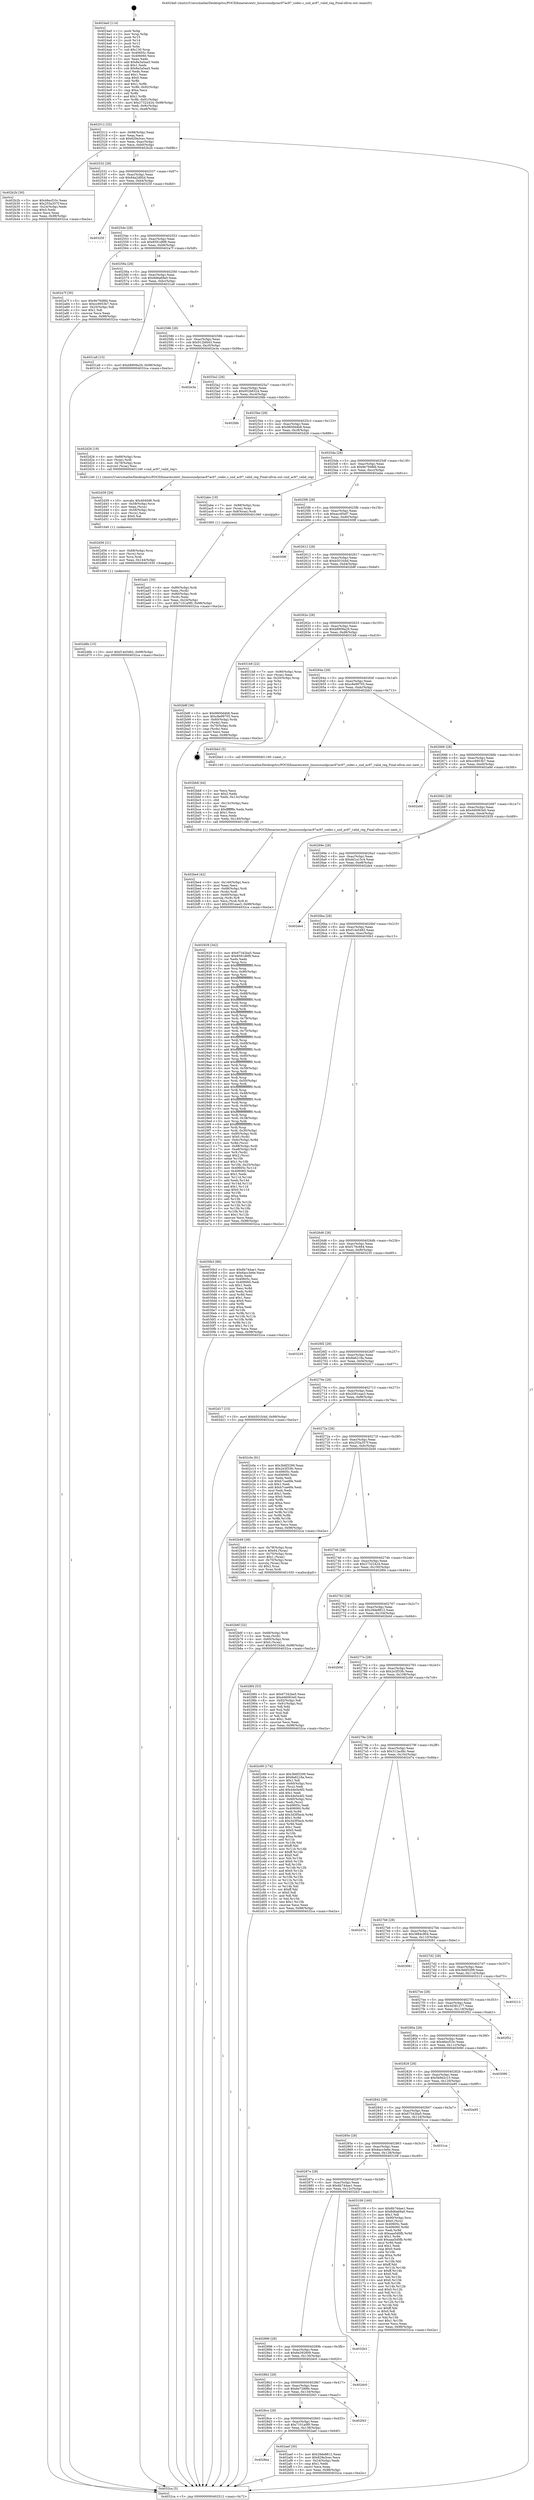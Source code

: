 digraph "0x4024a0" {
  label = "0x4024a0 (/mnt/c/Users/mathe/Desktop/tcc/POCII/binaries/extr_linuxsoundpciac97ac97_codec.c_snd_ac97_valid_reg_Final-ollvm.out::main(0))"
  labelloc = "t"
  node[shape=record]

  Entry [label="",width=0.3,height=0.3,shape=circle,fillcolor=black,style=filled]
  "0x402512" [label="{
     0x402512 [32]\l
     | [instrs]\l
     &nbsp;&nbsp;0x402512 \<+6\>: mov -0x98(%rbp),%eax\l
     &nbsp;&nbsp;0x402518 \<+2\>: mov %eax,%ecx\l
     &nbsp;&nbsp;0x40251a \<+6\>: sub $0x829a3cec,%ecx\l
     &nbsp;&nbsp;0x402520 \<+6\>: mov %eax,-0xac(%rbp)\l
     &nbsp;&nbsp;0x402526 \<+6\>: mov %ecx,-0xb0(%rbp)\l
     &nbsp;&nbsp;0x40252c \<+6\>: je 0000000000402b2b \<main+0x68b\>\l
  }"]
  "0x402b2b" [label="{
     0x402b2b [30]\l
     | [instrs]\l
     &nbsp;&nbsp;0x402b2b \<+5\>: mov $0x46ecf10c,%eax\l
     &nbsp;&nbsp;0x402b30 \<+5\>: mov $0x255a357f,%ecx\l
     &nbsp;&nbsp;0x402b35 \<+3\>: mov -0x24(%rbp),%edx\l
     &nbsp;&nbsp;0x402b38 \<+3\>: cmp $0x0,%edx\l
     &nbsp;&nbsp;0x402b3b \<+3\>: cmove %ecx,%eax\l
     &nbsp;&nbsp;0x402b3e \<+6\>: mov %eax,-0x98(%rbp)\l
     &nbsp;&nbsp;0x402b44 \<+5\>: jmp 00000000004032ca \<main+0xe2a\>\l
  }"]
  "0x402532" [label="{
     0x402532 [28]\l
     | [instrs]\l
     &nbsp;&nbsp;0x402532 \<+5\>: jmp 0000000000402537 \<main+0x97\>\l
     &nbsp;&nbsp;0x402537 \<+6\>: mov -0xac(%rbp),%eax\l
     &nbsp;&nbsp;0x40253d \<+5\>: sub $0x84a2d92d,%eax\l
     &nbsp;&nbsp;0x402542 \<+6\>: mov %eax,-0xb4(%rbp)\l
     &nbsp;&nbsp;0x402548 \<+6\>: je 000000000040325f \<main+0xdbf\>\l
  }"]
  Exit [label="",width=0.3,height=0.3,shape=circle,fillcolor=black,style=filled,peripheries=2]
  "0x40325f" [label="{
     0x40325f\l
  }", style=dashed]
  "0x40254e" [label="{
     0x40254e [28]\l
     | [instrs]\l
     &nbsp;&nbsp;0x40254e \<+5\>: jmp 0000000000402553 \<main+0xb3\>\l
     &nbsp;&nbsp;0x402553 \<+6\>: mov -0xac(%rbp),%eax\l
     &nbsp;&nbsp;0x402559 \<+5\>: sub $0x8591d6f9,%eax\l
     &nbsp;&nbsp;0x40255e \<+6\>: mov %eax,-0xb8(%rbp)\l
     &nbsp;&nbsp;0x402564 \<+6\>: je 0000000000402a7f \<main+0x5df\>\l
  }"]
  "0x402d6b" [label="{
     0x402d6b [15]\l
     | [instrs]\l
     &nbsp;&nbsp;0x402d6b \<+10\>: movl $0xf14e5482,-0x98(%rbp)\l
     &nbsp;&nbsp;0x402d75 \<+5\>: jmp 00000000004032ca \<main+0xe2a\>\l
  }"]
  "0x402a7f" [label="{
     0x402a7f [30]\l
     | [instrs]\l
     &nbsp;&nbsp;0x402a7f \<+5\>: mov $0x9e7948fd,%eax\l
     &nbsp;&nbsp;0x402a84 \<+5\>: mov $0xcc6953b7,%ecx\l
     &nbsp;&nbsp;0x402a89 \<+3\>: mov -0x25(%rbp),%dl\l
     &nbsp;&nbsp;0x402a8c \<+3\>: test $0x1,%dl\l
     &nbsp;&nbsp;0x402a8f \<+3\>: cmovne %ecx,%eax\l
     &nbsp;&nbsp;0x402a92 \<+6\>: mov %eax,-0x98(%rbp)\l
     &nbsp;&nbsp;0x402a98 \<+5\>: jmp 00000000004032ca \<main+0xe2a\>\l
  }"]
  "0x40256a" [label="{
     0x40256a [28]\l
     | [instrs]\l
     &nbsp;&nbsp;0x40256a \<+5\>: jmp 000000000040256f \<main+0xcf\>\l
     &nbsp;&nbsp;0x40256f \<+6\>: mov -0xac(%rbp),%eax\l
     &nbsp;&nbsp;0x402575 \<+5\>: sub $0x8d6a69a0,%eax\l
     &nbsp;&nbsp;0x40257a \<+6\>: mov %eax,-0xbc(%rbp)\l
     &nbsp;&nbsp;0x402580 \<+6\>: je 00000000004031a9 \<main+0xd09\>\l
  }"]
  "0x402d56" [label="{
     0x402d56 [21]\l
     | [instrs]\l
     &nbsp;&nbsp;0x402d56 \<+4\>: mov -0x68(%rbp),%rcx\l
     &nbsp;&nbsp;0x402d5a \<+3\>: mov (%rcx),%rcx\l
     &nbsp;&nbsp;0x402d5d \<+3\>: mov %rcx,%rdi\l
     &nbsp;&nbsp;0x402d60 \<+6\>: mov %eax,-0x144(%rbp)\l
     &nbsp;&nbsp;0x402d66 \<+5\>: call 0000000000401030 \<free@plt\>\l
     | [calls]\l
     &nbsp;&nbsp;0x401030 \{1\} (unknown)\l
  }"]
  "0x4031a9" [label="{
     0x4031a9 [15]\l
     | [instrs]\l
     &nbsp;&nbsp;0x4031a9 \<+10\>: movl $0xb8909a29,-0x98(%rbp)\l
     &nbsp;&nbsp;0x4031b3 \<+5\>: jmp 00000000004032ca \<main+0xe2a\>\l
  }"]
  "0x402586" [label="{
     0x402586 [28]\l
     | [instrs]\l
     &nbsp;&nbsp;0x402586 \<+5\>: jmp 000000000040258b \<main+0xeb\>\l
     &nbsp;&nbsp;0x40258b \<+6\>: mov -0xac(%rbp),%eax\l
     &nbsp;&nbsp;0x402591 \<+5\>: sub $0x912bfd43,%eax\l
     &nbsp;&nbsp;0x402596 \<+6\>: mov %eax,-0xc0(%rbp)\l
     &nbsp;&nbsp;0x40259c \<+6\>: je 0000000000402e3a \<main+0x99a\>\l
  }"]
  "0x402d39" [label="{
     0x402d39 [29]\l
     | [instrs]\l
     &nbsp;&nbsp;0x402d39 \<+10\>: movabs $0x4040d6,%rdi\l
     &nbsp;&nbsp;0x402d43 \<+4\>: mov -0x58(%rbp),%rcx\l
     &nbsp;&nbsp;0x402d47 \<+2\>: mov %eax,(%rcx)\l
     &nbsp;&nbsp;0x402d49 \<+4\>: mov -0x58(%rbp),%rcx\l
     &nbsp;&nbsp;0x402d4d \<+2\>: mov (%rcx),%esi\l
     &nbsp;&nbsp;0x402d4f \<+2\>: mov $0x0,%al\l
     &nbsp;&nbsp;0x402d51 \<+5\>: call 0000000000401040 \<printf@plt\>\l
     | [calls]\l
     &nbsp;&nbsp;0x401040 \{1\} (unknown)\l
  }"]
  "0x402e3a" [label="{
     0x402e3a\l
  }", style=dashed]
  "0x4025a2" [label="{
     0x4025a2 [28]\l
     | [instrs]\l
     &nbsp;&nbsp;0x4025a2 \<+5\>: jmp 00000000004025a7 \<main+0x107\>\l
     &nbsp;&nbsp;0x4025a7 \<+6\>: mov -0xac(%rbp),%eax\l
     &nbsp;&nbsp;0x4025ad \<+5\>: sub $0x952b6324,%eax\l
     &nbsp;&nbsp;0x4025b2 \<+6\>: mov %eax,-0xc4(%rbp)\l
     &nbsp;&nbsp;0x4025b8 \<+6\>: je 0000000000402fdb \<main+0xb3b\>\l
  }"]
  "0x402be4" [label="{
     0x402be4 [42]\l
     | [instrs]\l
     &nbsp;&nbsp;0x402be4 \<+6\>: mov -0x140(%rbp),%ecx\l
     &nbsp;&nbsp;0x402bea \<+3\>: imul %eax,%ecx\l
     &nbsp;&nbsp;0x402bed \<+4\>: mov -0x68(%rbp),%rdi\l
     &nbsp;&nbsp;0x402bf1 \<+3\>: mov (%rdi),%rdi\l
     &nbsp;&nbsp;0x402bf4 \<+4\>: mov -0x60(%rbp),%r8\l
     &nbsp;&nbsp;0x402bf8 \<+3\>: movslq (%r8),%r8\l
     &nbsp;&nbsp;0x402bfb \<+4\>: mov %ecx,(%rdi,%r8,4)\l
     &nbsp;&nbsp;0x402bff \<+10\>: movl $0x2091eae3,-0x98(%rbp)\l
     &nbsp;&nbsp;0x402c09 \<+5\>: jmp 00000000004032ca \<main+0xe2a\>\l
  }"]
  "0x402fdb" [label="{
     0x402fdb\l
  }", style=dashed]
  "0x4025be" [label="{
     0x4025be [28]\l
     | [instrs]\l
     &nbsp;&nbsp;0x4025be \<+5\>: jmp 00000000004025c3 \<main+0x123\>\l
     &nbsp;&nbsp;0x4025c3 \<+6\>: mov -0xac(%rbp),%eax\l
     &nbsp;&nbsp;0x4025c9 \<+5\>: sub $0x9600d4b8,%eax\l
     &nbsp;&nbsp;0x4025ce \<+6\>: mov %eax,-0xc8(%rbp)\l
     &nbsp;&nbsp;0x4025d4 \<+6\>: je 0000000000402d26 \<main+0x886\>\l
  }"]
  "0x402bb8" [label="{
     0x402bb8 [44]\l
     | [instrs]\l
     &nbsp;&nbsp;0x402bb8 \<+2\>: xor %ecx,%ecx\l
     &nbsp;&nbsp;0x402bba \<+5\>: mov $0x2,%edx\l
     &nbsp;&nbsp;0x402bbf \<+6\>: mov %edx,-0x13c(%rbp)\l
     &nbsp;&nbsp;0x402bc5 \<+1\>: cltd\l
     &nbsp;&nbsp;0x402bc6 \<+6\>: mov -0x13c(%rbp),%esi\l
     &nbsp;&nbsp;0x402bcc \<+2\>: idiv %esi\l
     &nbsp;&nbsp;0x402bce \<+6\>: imul $0xfffffffe,%edx,%edx\l
     &nbsp;&nbsp;0x402bd4 \<+3\>: sub $0x1,%ecx\l
     &nbsp;&nbsp;0x402bd7 \<+2\>: sub %ecx,%edx\l
     &nbsp;&nbsp;0x402bd9 \<+6\>: mov %edx,-0x140(%rbp)\l
     &nbsp;&nbsp;0x402bdf \<+5\>: call 0000000000401160 \<next_i\>\l
     | [calls]\l
     &nbsp;&nbsp;0x401160 \{1\} (/mnt/c/Users/mathe/Desktop/tcc/POCII/binaries/extr_linuxsoundpciac97ac97_codec.c_snd_ac97_valid_reg_Final-ollvm.out::next_i)\l
  }"]
  "0x402d26" [label="{
     0x402d26 [19]\l
     | [instrs]\l
     &nbsp;&nbsp;0x402d26 \<+4\>: mov -0x68(%rbp),%rax\l
     &nbsp;&nbsp;0x402d2a \<+3\>: mov (%rax),%rdi\l
     &nbsp;&nbsp;0x402d2d \<+4\>: mov -0x78(%rbp),%rax\l
     &nbsp;&nbsp;0x402d31 \<+3\>: movzwl (%rax),%esi\l
     &nbsp;&nbsp;0x402d34 \<+5\>: call 0000000000401240 \<snd_ac97_valid_reg\>\l
     | [calls]\l
     &nbsp;&nbsp;0x401240 \{1\} (/mnt/c/Users/mathe/Desktop/tcc/POCII/binaries/extr_linuxsoundpciac97ac97_codec.c_snd_ac97_valid_reg_Final-ollvm.out::snd_ac97_valid_reg)\l
  }"]
  "0x4025da" [label="{
     0x4025da [28]\l
     | [instrs]\l
     &nbsp;&nbsp;0x4025da \<+5\>: jmp 00000000004025df \<main+0x13f\>\l
     &nbsp;&nbsp;0x4025df \<+6\>: mov -0xac(%rbp),%eax\l
     &nbsp;&nbsp;0x4025e5 \<+5\>: sub $0x9e7948fd,%eax\l
     &nbsp;&nbsp;0x4025ea \<+6\>: mov %eax,-0xcc(%rbp)\l
     &nbsp;&nbsp;0x4025f0 \<+6\>: je 0000000000402abe \<main+0x61e\>\l
  }"]
  "0x402b6f" [label="{
     0x402b6f [32]\l
     | [instrs]\l
     &nbsp;&nbsp;0x402b6f \<+4\>: mov -0x68(%rbp),%rdi\l
     &nbsp;&nbsp;0x402b73 \<+3\>: mov %rax,(%rdi)\l
     &nbsp;&nbsp;0x402b76 \<+4\>: mov -0x60(%rbp),%rax\l
     &nbsp;&nbsp;0x402b7a \<+6\>: movl $0x0,(%rax)\l
     &nbsp;&nbsp;0x402b80 \<+10\>: movl $0xb501fcbd,-0x98(%rbp)\l
     &nbsp;&nbsp;0x402b8a \<+5\>: jmp 00000000004032ca \<main+0xe2a\>\l
  }"]
  "0x402abe" [label="{
     0x402abe [19]\l
     | [instrs]\l
     &nbsp;&nbsp;0x402abe \<+7\>: mov -0x88(%rbp),%rax\l
     &nbsp;&nbsp;0x402ac5 \<+3\>: mov (%rax),%rax\l
     &nbsp;&nbsp;0x402ac8 \<+4\>: mov 0x8(%rax),%rdi\l
     &nbsp;&nbsp;0x402acc \<+5\>: call 0000000000401060 \<atoi@plt\>\l
     | [calls]\l
     &nbsp;&nbsp;0x401060 \{1\} (unknown)\l
  }"]
  "0x4025f6" [label="{
     0x4025f6 [28]\l
     | [instrs]\l
     &nbsp;&nbsp;0x4025f6 \<+5\>: jmp 00000000004025fb \<main+0x15b\>\l
     &nbsp;&nbsp;0x4025fb \<+6\>: mov -0xac(%rbp),%eax\l
     &nbsp;&nbsp;0x402601 \<+5\>: sub $0xacc85ef7,%eax\l
     &nbsp;&nbsp;0x402606 \<+6\>: mov %eax,-0xd0(%rbp)\l
     &nbsp;&nbsp;0x40260c \<+6\>: je 000000000040309f \<main+0xbff\>\l
  }"]
  "0x4028ea" [label="{
     0x4028ea\l
  }", style=dashed]
  "0x40309f" [label="{
     0x40309f\l
  }", style=dashed]
  "0x402612" [label="{
     0x402612 [28]\l
     | [instrs]\l
     &nbsp;&nbsp;0x402612 \<+5\>: jmp 0000000000402617 \<main+0x177\>\l
     &nbsp;&nbsp;0x402617 \<+6\>: mov -0xac(%rbp),%eax\l
     &nbsp;&nbsp;0x40261d \<+5\>: sub $0xb501fcbd,%eax\l
     &nbsp;&nbsp;0x402622 \<+6\>: mov %eax,-0xd4(%rbp)\l
     &nbsp;&nbsp;0x402628 \<+6\>: je 0000000000402b8f \<main+0x6ef\>\l
  }"]
  "0x402aef" [label="{
     0x402aef [30]\l
     | [instrs]\l
     &nbsp;&nbsp;0x402aef \<+5\>: mov $0x29de8812,%eax\l
     &nbsp;&nbsp;0x402af4 \<+5\>: mov $0x829a3cec,%ecx\l
     &nbsp;&nbsp;0x402af9 \<+3\>: mov -0x24(%rbp),%edx\l
     &nbsp;&nbsp;0x402afc \<+3\>: cmp $0x1,%edx\l
     &nbsp;&nbsp;0x402aff \<+3\>: cmovl %ecx,%eax\l
     &nbsp;&nbsp;0x402b02 \<+6\>: mov %eax,-0x98(%rbp)\l
     &nbsp;&nbsp;0x402b08 \<+5\>: jmp 00000000004032ca \<main+0xe2a\>\l
  }"]
  "0x402b8f" [label="{
     0x402b8f [36]\l
     | [instrs]\l
     &nbsp;&nbsp;0x402b8f \<+5\>: mov $0x9600d4b8,%eax\l
     &nbsp;&nbsp;0x402b94 \<+5\>: mov $0xc8e99705,%ecx\l
     &nbsp;&nbsp;0x402b99 \<+4\>: mov -0x60(%rbp),%rdx\l
     &nbsp;&nbsp;0x402b9d \<+2\>: mov (%rdx),%esi\l
     &nbsp;&nbsp;0x402b9f \<+4\>: mov -0x70(%rbp),%rdx\l
     &nbsp;&nbsp;0x402ba3 \<+2\>: cmp (%rdx),%esi\l
     &nbsp;&nbsp;0x402ba5 \<+3\>: cmovl %ecx,%eax\l
     &nbsp;&nbsp;0x402ba8 \<+6\>: mov %eax,-0x98(%rbp)\l
     &nbsp;&nbsp;0x402bae \<+5\>: jmp 00000000004032ca \<main+0xe2a\>\l
  }"]
  "0x40262e" [label="{
     0x40262e [28]\l
     | [instrs]\l
     &nbsp;&nbsp;0x40262e \<+5\>: jmp 0000000000402633 \<main+0x193\>\l
     &nbsp;&nbsp;0x402633 \<+6\>: mov -0xac(%rbp),%eax\l
     &nbsp;&nbsp;0x402639 \<+5\>: sub $0xb8909a29,%eax\l
     &nbsp;&nbsp;0x40263e \<+6\>: mov %eax,-0xd8(%rbp)\l
     &nbsp;&nbsp;0x402644 \<+6\>: je 00000000004031b8 \<main+0xd18\>\l
  }"]
  "0x4028ce" [label="{
     0x4028ce [28]\l
     | [instrs]\l
     &nbsp;&nbsp;0x4028ce \<+5\>: jmp 00000000004028d3 \<main+0x433\>\l
     &nbsp;&nbsp;0x4028d3 \<+6\>: mov -0xac(%rbp),%eax\l
     &nbsp;&nbsp;0x4028d9 \<+5\>: sub $0x7101a0f0,%eax\l
     &nbsp;&nbsp;0x4028de \<+6\>: mov %eax,-0x138(%rbp)\l
     &nbsp;&nbsp;0x4028e4 \<+6\>: je 0000000000402aef \<main+0x64f\>\l
  }"]
  "0x4031b8" [label="{
     0x4031b8 [22]\l
     | [instrs]\l
     &nbsp;&nbsp;0x4031b8 \<+7\>: mov -0x90(%rbp),%rax\l
     &nbsp;&nbsp;0x4031bf \<+2\>: mov (%rax),%eax\l
     &nbsp;&nbsp;0x4031c1 \<+4\>: lea -0x20(%rbp),%rsp\l
     &nbsp;&nbsp;0x4031c5 \<+1\>: pop %rbx\l
     &nbsp;&nbsp;0x4031c6 \<+2\>: pop %r12\l
     &nbsp;&nbsp;0x4031c8 \<+2\>: pop %r14\l
     &nbsp;&nbsp;0x4031ca \<+2\>: pop %r15\l
     &nbsp;&nbsp;0x4031cc \<+1\>: pop %rbp\l
     &nbsp;&nbsp;0x4031cd \<+1\>: ret\l
  }"]
  "0x40264a" [label="{
     0x40264a [28]\l
     | [instrs]\l
     &nbsp;&nbsp;0x40264a \<+5\>: jmp 000000000040264f \<main+0x1af\>\l
     &nbsp;&nbsp;0x40264f \<+6\>: mov -0xac(%rbp),%eax\l
     &nbsp;&nbsp;0x402655 \<+5\>: sub $0xc8e99705,%eax\l
     &nbsp;&nbsp;0x40265a \<+6\>: mov %eax,-0xdc(%rbp)\l
     &nbsp;&nbsp;0x402660 \<+6\>: je 0000000000402bb3 \<main+0x713\>\l
  }"]
  "0x402f43" [label="{
     0x402f43\l
  }", style=dashed]
  "0x402bb3" [label="{
     0x402bb3 [5]\l
     | [instrs]\l
     &nbsp;&nbsp;0x402bb3 \<+5\>: call 0000000000401160 \<next_i\>\l
     | [calls]\l
     &nbsp;&nbsp;0x401160 \{1\} (/mnt/c/Users/mathe/Desktop/tcc/POCII/binaries/extr_linuxsoundpciac97ac97_codec.c_snd_ac97_valid_reg_Final-ollvm.out::next_i)\l
  }"]
  "0x402666" [label="{
     0x402666 [28]\l
     | [instrs]\l
     &nbsp;&nbsp;0x402666 \<+5\>: jmp 000000000040266b \<main+0x1cb\>\l
     &nbsp;&nbsp;0x40266b \<+6\>: mov -0xac(%rbp),%eax\l
     &nbsp;&nbsp;0x402671 \<+5\>: sub $0xcc6953b7,%eax\l
     &nbsp;&nbsp;0x402676 \<+6\>: mov %eax,-0xe0(%rbp)\l
     &nbsp;&nbsp;0x40267c \<+6\>: je 0000000000402a9d \<main+0x5fd\>\l
  }"]
  "0x4028b2" [label="{
     0x4028b2 [28]\l
     | [instrs]\l
     &nbsp;&nbsp;0x4028b2 \<+5\>: jmp 00000000004028b7 \<main+0x417\>\l
     &nbsp;&nbsp;0x4028b7 \<+6\>: mov -0xac(%rbp),%eax\l
     &nbsp;&nbsp;0x4028bd \<+5\>: sub $0x6e7289fe,%eax\l
     &nbsp;&nbsp;0x4028c2 \<+6\>: mov %eax,-0x134(%rbp)\l
     &nbsp;&nbsp;0x4028c8 \<+6\>: je 0000000000402f43 \<main+0xaa3\>\l
  }"]
  "0x402a9d" [label="{
     0x402a9d\l
  }", style=dashed]
  "0x402682" [label="{
     0x402682 [28]\l
     | [instrs]\l
     &nbsp;&nbsp;0x402682 \<+5\>: jmp 0000000000402687 \<main+0x1e7\>\l
     &nbsp;&nbsp;0x402687 \<+6\>: mov -0xac(%rbp),%eax\l
     &nbsp;&nbsp;0x40268d \<+5\>: sub $0xd46063e0,%eax\l
     &nbsp;&nbsp;0x402692 \<+6\>: mov %eax,-0xe4(%rbp)\l
     &nbsp;&nbsp;0x402698 \<+6\>: je 0000000000402929 \<main+0x489\>\l
  }"]
  "0x402dc0" [label="{
     0x402dc0\l
  }", style=dashed]
  "0x402929" [label="{
     0x402929 [342]\l
     | [instrs]\l
     &nbsp;&nbsp;0x402929 \<+5\>: mov $0x67342ba5,%eax\l
     &nbsp;&nbsp;0x40292e \<+5\>: mov $0x8591d6f9,%ecx\l
     &nbsp;&nbsp;0x402933 \<+2\>: xor %edx,%edx\l
     &nbsp;&nbsp;0x402935 \<+3\>: mov %rsp,%rsi\l
     &nbsp;&nbsp;0x402938 \<+4\>: add $0xfffffffffffffff0,%rsi\l
     &nbsp;&nbsp;0x40293c \<+3\>: mov %rsi,%rsp\l
     &nbsp;&nbsp;0x40293f \<+7\>: mov %rsi,-0x90(%rbp)\l
     &nbsp;&nbsp;0x402946 \<+3\>: mov %rsp,%rsi\l
     &nbsp;&nbsp;0x402949 \<+4\>: add $0xfffffffffffffff0,%rsi\l
     &nbsp;&nbsp;0x40294d \<+3\>: mov %rsi,%rsp\l
     &nbsp;&nbsp;0x402950 \<+3\>: mov %rsp,%rdi\l
     &nbsp;&nbsp;0x402953 \<+4\>: add $0xfffffffffffffff0,%rdi\l
     &nbsp;&nbsp;0x402957 \<+3\>: mov %rdi,%rsp\l
     &nbsp;&nbsp;0x40295a \<+7\>: mov %rdi,-0x88(%rbp)\l
     &nbsp;&nbsp;0x402961 \<+3\>: mov %rsp,%rdi\l
     &nbsp;&nbsp;0x402964 \<+4\>: add $0xfffffffffffffff0,%rdi\l
     &nbsp;&nbsp;0x402968 \<+3\>: mov %rdi,%rsp\l
     &nbsp;&nbsp;0x40296b \<+4\>: mov %rdi,-0x80(%rbp)\l
     &nbsp;&nbsp;0x40296f \<+3\>: mov %rsp,%rdi\l
     &nbsp;&nbsp;0x402972 \<+4\>: add $0xfffffffffffffff0,%rdi\l
     &nbsp;&nbsp;0x402976 \<+3\>: mov %rdi,%rsp\l
     &nbsp;&nbsp;0x402979 \<+4\>: mov %rdi,-0x78(%rbp)\l
     &nbsp;&nbsp;0x40297d \<+3\>: mov %rsp,%rdi\l
     &nbsp;&nbsp;0x402980 \<+4\>: add $0xfffffffffffffff0,%rdi\l
     &nbsp;&nbsp;0x402984 \<+3\>: mov %rdi,%rsp\l
     &nbsp;&nbsp;0x402987 \<+4\>: mov %rdi,-0x70(%rbp)\l
     &nbsp;&nbsp;0x40298b \<+3\>: mov %rsp,%rdi\l
     &nbsp;&nbsp;0x40298e \<+4\>: add $0xfffffffffffffff0,%rdi\l
     &nbsp;&nbsp;0x402992 \<+3\>: mov %rdi,%rsp\l
     &nbsp;&nbsp;0x402995 \<+4\>: mov %rdi,-0x68(%rbp)\l
     &nbsp;&nbsp;0x402999 \<+3\>: mov %rsp,%rdi\l
     &nbsp;&nbsp;0x40299c \<+4\>: add $0xfffffffffffffff0,%rdi\l
     &nbsp;&nbsp;0x4029a0 \<+3\>: mov %rdi,%rsp\l
     &nbsp;&nbsp;0x4029a3 \<+4\>: mov %rdi,-0x60(%rbp)\l
     &nbsp;&nbsp;0x4029a7 \<+3\>: mov %rsp,%rdi\l
     &nbsp;&nbsp;0x4029aa \<+4\>: add $0xfffffffffffffff0,%rdi\l
     &nbsp;&nbsp;0x4029ae \<+3\>: mov %rdi,%rsp\l
     &nbsp;&nbsp;0x4029b1 \<+4\>: mov %rdi,-0x58(%rbp)\l
     &nbsp;&nbsp;0x4029b5 \<+3\>: mov %rsp,%rdi\l
     &nbsp;&nbsp;0x4029b8 \<+4\>: add $0xfffffffffffffff0,%rdi\l
     &nbsp;&nbsp;0x4029bc \<+3\>: mov %rdi,%rsp\l
     &nbsp;&nbsp;0x4029bf \<+4\>: mov %rdi,-0x50(%rbp)\l
     &nbsp;&nbsp;0x4029c3 \<+3\>: mov %rsp,%rdi\l
     &nbsp;&nbsp;0x4029c6 \<+4\>: add $0xfffffffffffffff0,%rdi\l
     &nbsp;&nbsp;0x4029ca \<+3\>: mov %rdi,%rsp\l
     &nbsp;&nbsp;0x4029cd \<+4\>: mov %rdi,-0x48(%rbp)\l
     &nbsp;&nbsp;0x4029d1 \<+3\>: mov %rsp,%rdi\l
     &nbsp;&nbsp;0x4029d4 \<+4\>: add $0xfffffffffffffff0,%rdi\l
     &nbsp;&nbsp;0x4029d8 \<+3\>: mov %rdi,%rsp\l
     &nbsp;&nbsp;0x4029db \<+4\>: mov %rdi,-0x40(%rbp)\l
     &nbsp;&nbsp;0x4029df \<+3\>: mov %rsp,%rdi\l
     &nbsp;&nbsp;0x4029e2 \<+4\>: add $0xfffffffffffffff0,%rdi\l
     &nbsp;&nbsp;0x4029e6 \<+3\>: mov %rdi,%rsp\l
     &nbsp;&nbsp;0x4029e9 \<+4\>: mov %rdi,-0x38(%rbp)\l
     &nbsp;&nbsp;0x4029ed \<+3\>: mov %rsp,%rdi\l
     &nbsp;&nbsp;0x4029f0 \<+4\>: add $0xfffffffffffffff0,%rdi\l
     &nbsp;&nbsp;0x4029f4 \<+3\>: mov %rdi,%rsp\l
     &nbsp;&nbsp;0x4029f7 \<+4\>: mov %rdi,-0x30(%rbp)\l
     &nbsp;&nbsp;0x4029fb \<+7\>: mov -0x90(%rbp),%rdi\l
     &nbsp;&nbsp;0x402a02 \<+6\>: movl $0x0,(%rdi)\l
     &nbsp;&nbsp;0x402a08 \<+7\>: mov -0x9c(%rbp),%r8d\l
     &nbsp;&nbsp;0x402a0f \<+3\>: mov %r8d,(%rsi)\l
     &nbsp;&nbsp;0x402a12 \<+7\>: mov -0x88(%rbp),%rdi\l
     &nbsp;&nbsp;0x402a19 \<+7\>: mov -0xa8(%rbp),%r9\l
     &nbsp;&nbsp;0x402a20 \<+3\>: mov %r9,(%rdi)\l
     &nbsp;&nbsp;0x402a23 \<+3\>: cmpl $0x2,(%rsi)\l
     &nbsp;&nbsp;0x402a26 \<+4\>: setne %r10b\l
     &nbsp;&nbsp;0x402a2a \<+4\>: and $0x1,%r10b\l
     &nbsp;&nbsp;0x402a2e \<+4\>: mov %r10b,-0x25(%rbp)\l
     &nbsp;&nbsp;0x402a32 \<+8\>: mov 0x40605c,%r11d\l
     &nbsp;&nbsp;0x402a3a \<+7\>: mov 0x406060,%ebx\l
     &nbsp;&nbsp;0x402a41 \<+3\>: sub $0x1,%edx\l
     &nbsp;&nbsp;0x402a44 \<+3\>: mov %r11d,%r14d\l
     &nbsp;&nbsp;0x402a47 \<+3\>: add %edx,%r14d\l
     &nbsp;&nbsp;0x402a4a \<+4\>: imul %r14d,%r11d\l
     &nbsp;&nbsp;0x402a4e \<+4\>: and $0x1,%r11d\l
     &nbsp;&nbsp;0x402a52 \<+4\>: cmp $0x0,%r11d\l
     &nbsp;&nbsp;0x402a56 \<+4\>: sete %r10b\l
     &nbsp;&nbsp;0x402a5a \<+3\>: cmp $0xa,%ebx\l
     &nbsp;&nbsp;0x402a5d \<+4\>: setl %r15b\l
     &nbsp;&nbsp;0x402a61 \<+3\>: mov %r10b,%r12b\l
     &nbsp;&nbsp;0x402a64 \<+3\>: and %r15b,%r12b\l
     &nbsp;&nbsp;0x402a67 \<+3\>: xor %r15b,%r10b\l
     &nbsp;&nbsp;0x402a6a \<+3\>: or %r10b,%r12b\l
     &nbsp;&nbsp;0x402a6d \<+4\>: test $0x1,%r12b\l
     &nbsp;&nbsp;0x402a71 \<+3\>: cmovne %ecx,%eax\l
     &nbsp;&nbsp;0x402a74 \<+6\>: mov %eax,-0x98(%rbp)\l
     &nbsp;&nbsp;0x402a7a \<+5\>: jmp 00000000004032ca \<main+0xe2a\>\l
  }"]
  "0x40269e" [label="{
     0x40269e [28]\l
     | [instrs]\l
     &nbsp;&nbsp;0x40269e \<+5\>: jmp 00000000004026a3 \<main+0x203\>\l
     &nbsp;&nbsp;0x4026a3 \<+6\>: mov -0xac(%rbp),%eax\l
     &nbsp;&nbsp;0x4026a9 \<+5\>: sub $0xdd1a15c4,%eax\l
     &nbsp;&nbsp;0x4026ae \<+6\>: mov %eax,-0xe8(%rbp)\l
     &nbsp;&nbsp;0x4026b4 \<+6\>: je 0000000000402de4 \<main+0x944\>\l
  }"]
  "0x402896" [label="{
     0x402896 [28]\l
     | [instrs]\l
     &nbsp;&nbsp;0x402896 \<+5\>: jmp 000000000040289b \<main+0x3fb\>\l
     &nbsp;&nbsp;0x40289b \<+6\>: mov -0xac(%rbp),%eax\l
     &nbsp;&nbsp;0x4028a1 \<+5\>: sub $0x6e392609,%eax\l
     &nbsp;&nbsp;0x4028a6 \<+6\>: mov %eax,-0x130(%rbp)\l
     &nbsp;&nbsp;0x4028ac \<+6\>: je 0000000000402dc0 \<main+0x920\>\l
  }"]
  "0x402de4" [label="{
     0x402de4\l
  }", style=dashed]
  "0x4026ba" [label="{
     0x4026ba [28]\l
     | [instrs]\l
     &nbsp;&nbsp;0x4026ba \<+5\>: jmp 00000000004026bf \<main+0x21f\>\l
     &nbsp;&nbsp;0x4026bf \<+6\>: mov -0xac(%rbp),%eax\l
     &nbsp;&nbsp;0x4026c5 \<+5\>: sub $0xf14e5482,%eax\l
     &nbsp;&nbsp;0x4026ca \<+6\>: mov %eax,-0xec(%rbp)\l
     &nbsp;&nbsp;0x4026d0 \<+6\>: je 00000000004030b3 \<main+0xc13\>\l
  }"]
  "0x4032b3" [label="{
     0x4032b3\l
  }", style=dashed]
  "0x4030b3" [label="{
     0x4030b3 [86]\l
     | [instrs]\l
     &nbsp;&nbsp;0x4030b3 \<+5\>: mov $0x6b744ae1,%eax\l
     &nbsp;&nbsp;0x4030b8 \<+5\>: mov $0x6acc3e6e,%ecx\l
     &nbsp;&nbsp;0x4030bd \<+2\>: xor %edx,%edx\l
     &nbsp;&nbsp;0x4030bf \<+7\>: mov 0x40605c,%esi\l
     &nbsp;&nbsp;0x4030c6 \<+7\>: mov 0x406060,%edi\l
     &nbsp;&nbsp;0x4030cd \<+3\>: sub $0x1,%edx\l
     &nbsp;&nbsp;0x4030d0 \<+3\>: mov %esi,%r8d\l
     &nbsp;&nbsp;0x4030d3 \<+3\>: add %edx,%r8d\l
     &nbsp;&nbsp;0x4030d6 \<+4\>: imul %r8d,%esi\l
     &nbsp;&nbsp;0x4030da \<+3\>: and $0x1,%esi\l
     &nbsp;&nbsp;0x4030dd \<+3\>: cmp $0x0,%esi\l
     &nbsp;&nbsp;0x4030e0 \<+4\>: sete %r9b\l
     &nbsp;&nbsp;0x4030e4 \<+3\>: cmp $0xa,%edi\l
     &nbsp;&nbsp;0x4030e7 \<+4\>: setl %r10b\l
     &nbsp;&nbsp;0x4030eb \<+3\>: mov %r9b,%r11b\l
     &nbsp;&nbsp;0x4030ee \<+3\>: and %r10b,%r11b\l
     &nbsp;&nbsp;0x4030f1 \<+3\>: xor %r10b,%r9b\l
     &nbsp;&nbsp;0x4030f4 \<+3\>: or %r9b,%r11b\l
     &nbsp;&nbsp;0x4030f7 \<+4\>: test $0x1,%r11b\l
     &nbsp;&nbsp;0x4030fb \<+3\>: cmovne %ecx,%eax\l
     &nbsp;&nbsp;0x4030fe \<+6\>: mov %eax,-0x98(%rbp)\l
     &nbsp;&nbsp;0x403104 \<+5\>: jmp 00000000004032ca \<main+0xe2a\>\l
  }"]
  "0x4026d6" [label="{
     0x4026d6 [28]\l
     | [instrs]\l
     &nbsp;&nbsp;0x4026d6 \<+5\>: jmp 00000000004026db \<main+0x23b\>\l
     &nbsp;&nbsp;0x4026db \<+6\>: mov -0xac(%rbp),%eax\l
     &nbsp;&nbsp;0x4026e1 \<+5\>: sub $0xf176c684,%eax\l
     &nbsp;&nbsp;0x4026e6 \<+6\>: mov %eax,-0xf0(%rbp)\l
     &nbsp;&nbsp;0x4026ec \<+6\>: je 0000000000403235 \<main+0xd95\>\l
  }"]
  "0x40287a" [label="{
     0x40287a [28]\l
     | [instrs]\l
     &nbsp;&nbsp;0x40287a \<+5\>: jmp 000000000040287f \<main+0x3df\>\l
     &nbsp;&nbsp;0x40287f \<+6\>: mov -0xac(%rbp),%eax\l
     &nbsp;&nbsp;0x402885 \<+5\>: sub $0x6b744ae1,%eax\l
     &nbsp;&nbsp;0x40288a \<+6\>: mov %eax,-0x12c(%rbp)\l
     &nbsp;&nbsp;0x402890 \<+6\>: je 00000000004032b3 \<main+0xe13\>\l
  }"]
  "0x403235" [label="{
     0x403235\l
  }", style=dashed]
  "0x4026f2" [label="{
     0x4026f2 [28]\l
     | [instrs]\l
     &nbsp;&nbsp;0x4026f2 \<+5\>: jmp 00000000004026f7 \<main+0x257\>\l
     &nbsp;&nbsp;0x4026f7 \<+6\>: mov -0xac(%rbp),%eax\l
     &nbsp;&nbsp;0x4026fd \<+5\>: sub $0x8a6218a,%eax\l
     &nbsp;&nbsp;0x402702 \<+6\>: mov %eax,-0xf4(%rbp)\l
     &nbsp;&nbsp;0x402708 \<+6\>: je 0000000000402d17 \<main+0x877\>\l
  }"]
  "0x403109" [label="{
     0x403109 [160]\l
     | [instrs]\l
     &nbsp;&nbsp;0x403109 \<+5\>: mov $0x6b744ae1,%eax\l
     &nbsp;&nbsp;0x40310e \<+5\>: mov $0x8d6a69a0,%ecx\l
     &nbsp;&nbsp;0x403113 \<+2\>: mov $0x1,%dl\l
     &nbsp;&nbsp;0x403115 \<+7\>: mov -0x90(%rbp),%rsi\l
     &nbsp;&nbsp;0x40311c \<+6\>: movl $0x0,(%rsi)\l
     &nbsp;&nbsp;0x403122 \<+7\>: mov 0x40605c,%edi\l
     &nbsp;&nbsp;0x403129 \<+8\>: mov 0x406060,%r8d\l
     &nbsp;&nbsp;0x403131 \<+3\>: mov %edi,%r9d\l
     &nbsp;&nbsp;0x403134 \<+7\>: sub $0xaaa5d0fb,%r9d\l
     &nbsp;&nbsp;0x40313b \<+4\>: sub $0x1,%r9d\l
     &nbsp;&nbsp;0x40313f \<+7\>: add $0xaaa5d0fb,%r9d\l
     &nbsp;&nbsp;0x403146 \<+4\>: imul %r9d,%edi\l
     &nbsp;&nbsp;0x40314a \<+3\>: and $0x1,%edi\l
     &nbsp;&nbsp;0x40314d \<+3\>: cmp $0x0,%edi\l
     &nbsp;&nbsp;0x403150 \<+4\>: sete %r10b\l
     &nbsp;&nbsp;0x403154 \<+4\>: cmp $0xa,%r8d\l
     &nbsp;&nbsp;0x403158 \<+4\>: setl %r11b\l
     &nbsp;&nbsp;0x40315c \<+3\>: mov %r10b,%bl\l
     &nbsp;&nbsp;0x40315f \<+3\>: xor $0xff,%bl\l
     &nbsp;&nbsp;0x403162 \<+3\>: mov %r11b,%r14b\l
     &nbsp;&nbsp;0x403165 \<+4\>: xor $0xff,%r14b\l
     &nbsp;&nbsp;0x403169 \<+3\>: xor $0x0,%dl\l
     &nbsp;&nbsp;0x40316c \<+3\>: mov %bl,%r15b\l
     &nbsp;&nbsp;0x40316f \<+4\>: and $0x0,%r15b\l
     &nbsp;&nbsp;0x403173 \<+3\>: and %dl,%r10b\l
     &nbsp;&nbsp;0x403176 \<+3\>: mov %r14b,%r12b\l
     &nbsp;&nbsp;0x403179 \<+4\>: and $0x0,%r12b\l
     &nbsp;&nbsp;0x40317d \<+3\>: and %dl,%r11b\l
     &nbsp;&nbsp;0x403180 \<+3\>: or %r10b,%r15b\l
     &nbsp;&nbsp;0x403183 \<+3\>: or %r11b,%r12b\l
     &nbsp;&nbsp;0x403186 \<+3\>: xor %r12b,%r15b\l
     &nbsp;&nbsp;0x403189 \<+3\>: or %r14b,%bl\l
     &nbsp;&nbsp;0x40318c \<+3\>: xor $0xff,%bl\l
     &nbsp;&nbsp;0x40318f \<+3\>: or $0x0,%dl\l
     &nbsp;&nbsp;0x403192 \<+2\>: and %dl,%bl\l
     &nbsp;&nbsp;0x403194 \<+3\>: or %bl,%r15b\l
     &nbsp;&nbsp;0x403197 \<+4\>: test $0x1,%r15b\l
     &nbsp;&nbsp;0x40319b \<+3\>: cmovne %ecx,%eax\l
     &nbsp;&nbsp;0x40319e \<+6\>: mov %eax,-0x98(%rbp)\l
     &nbsp;&nbsp;0x4031a4 \<+5\>: jmp 00000000004032ca \<main+0xe2a\>\l
  }"]
  "0x402d17" [label="{
     0x402d17 [15]\l
     | [instrs]\l
     &nbsp;&nbsp;0x402d17 \<+10\>: movl $0xb501fcbd,-0x98(%rbp)\l
     &nbsp;&nbsp;0x402d21 \<+5\>: jmp 00000000004032ca \<main+0xe2a\>\l
  }"]
  "0x40270e" [label="{
     0x40270e [28]\l
     | [instrs]\l
     &nbsp;&nbsp;0x40270e \<+5\>: jmp 0000000000402713 \<main+0x273\>\l
     &nbsp;&nbsp;0x402713 \<+6\>: mov -0xac(%rbp),%eax\l
     &nbsp;&nbsp;0x402719 \<+5\>: sub $0x2091eae3,%eax\l
     &nbsp;&nbsp;0x40271e \<+6\>: mov %eax,-0xf8(%rbp)\l
     &nbsp;&nbsp;0x402724 \<+6\>: je 0000000000402c0e \<main+0x76e\>\l
  }"]
  "0x40285e" [label="{
     0x40285e [28]\l
     | [instrs]\l
     &nbsp;&nbsp;0x40285e \<+5\>: jmp 0000000000402863 \<main+0x3c3\>\l
     &nbsp;&nbsp;0x402863 \<+6\>: mov -0xac(%rbp),%eax\l
     &nbsp;&nbsp;0x402869 \<+5\>: sub $0x6acc3e6e,%eax\l
     &nbsp;&nbsp;0x40286e \<+6\>: mov %eax,-0x128(%rbp)\l
     &nbsp;&nbsp;0x402874 \<+6\>: je 0000000000403109 \<main+0xc69\>\l
  }"]
  "0x402c0e" [label="{
     0x402c0e [91]\l
     | [instrs]\l
     &nbsp;&nbsp;0x402c0e \<+5\>: mov $0x3b6f3299,%eax\l
     &nbsp;&nbsp;0x402c13 \<+5\>: mov $0x2e3f33fc,%ecx\l
     &nbsp;&nbsp;0x402c18 \<+7\>: mov 0x40605c,%edx\l
     &nbsp;&nbsp;0x402c1f \<+7\>: mov 0x406060,%esi\l
     &nbsp;&nbsp;0x402c26 \<+2\>: mov %edx,%edi\l
     &nbsp;&nbsp;0x402c28 \<+6\>: sub $0xb7cae6fe,%edi\l
     &nbsp;&nbsp;0x402c2e \<+3\>: sub $0x1,%edi\l
     &nbsp;&nbsp;0x402c31 \<+6\>: add $0xb7cae6fe,%edi\l
     &nbsp;&nbsp;0x402c37 \<+3\>: imul %edi,%edx\l
     &nbsp;&nbsp;0x402c3a \<+3\>: and $0x1,%edx\l
     &nbsp;&nbsp;0x402c3d \<+3\>: cmp $0x0,%edx\l
     &nbsp;&nbsp;0x402c40 \<+4\>: sete %r8b\l
     &nbsp;&nbsp;0x402c44 \<+3\>: cmp $0xa,%esi\l
     &nbsp;&nbsp;0x402c47 \<+4\>: setl %r9b\l
     &nbsp;&nbsp;0x402c4b \<+3\>: mov %r8b,%r10b\l
     &nbsp;&nbsp;0x402c4e \<+3\>: and %r9b,%r10b\l
     &nbsp;&nbsp;0x402c51 \<+3\>: xor %r9b,%r8b\l
     &nbsp;&nbsp;0x402c54 \<+3\>: or %r8b,%r10b\l
     &nbsp;&nbsp;0x402c57 \<+4\>: test $0x1,%r10b\l
     &nbsp;&nbsp;0x402c5b \<+3\>: cmovne %ecx,%eax\l
     &nbsp;&nbsp;0x402c5e \<+6\>: mov %eax,-0x98(%rbp)\l
     &nbsp;&nbsp;0x402c64 \<+5\>: jmp 00000000004032ca \<main+0xe2a\>\l
  }"]
  "0x40272a" [label="{
     0x40272a [28]\l
     | [instrs]\l
     &nbsp;&nbsp;0x40272a \<+5\>: jmp 000000000040272f \<main+0x28f\>\l
     &nbsp;&nbsp;0x40272f \<+6\>: mov -0xac(%rbp),%eax\l
     &nbsp;&nbsp;0x402735 \<+5\>: sub $0x255a357f,%eax\l
     &nbsp;&nbsp;0x40273a \<+6\>: mov %eax,-0xfc(%rbp)\l
     &nbsp;&nbsp;0x402740 \<+6\>: je 0000000000402b49 \<main+0x6a9\>\l
  }"]
  "0x4031ce" [label="{
     0x4031ce\l
  }", style=dashed]
  "0x402b49" [label="{
     0x402b49 [38]\l
     | [instrs]\l
     &nbsp;&nbsp;0x402b49 \<+4\>: mov -0x78(%rbp),%rax\l
     &nbsp;&nbsp;0x402b4d \<+5\>: movw $0x64,(%rax)\l
     &nbsp;&nbsp;0x402b52 \<+4\>: mov -0x70(%rbp),%rax\l
     &nbsp;&nbsp;0x402b56 \<+6\>: movl $0x1,(%rax)\l
     &nbsp;&nbsp;0x402b5c \<+4\>: mov -0x70(%rbp),%rax\l
     &nbsp;&nbsp;0x402b60 \<+3\>: movslq (%rax),%rax\l
     &nbsp;&nbsp;0x402b63 \<+4\>: shl $0x2,%rax\l
     &nbsp;&nbsp;0x402b67 \<+3\>: mov %rax,%rdi\l
     &nbsp;&nbsp;0x402b6a \<+5\>: call 0000000000401050 \<malloc@plt\>\l
     | [calls]\l
     &nbsp;&nbsp;0x401050 \{1\} (unknown)\l
  }"]
  "0x402746" [label="{
     0x402746 [28]\l
     | [instrs]\l
     &nbsp;&nbsp;0x402746 \<+5\>: jmp 000000000040274b \<main+0x2ab\>\l
     &nbsp;&nbsp;0x40274b \<+6\>: mov -0xac(%rbp),%eax\l
     &nbsp;&nbsp;0x402751 \<+5\>: sub $0x27322424,%eax\l
     &nbsp;&nbsp;0x402756 \<+6\>: mov %eax,-0x100(%rbp)\l
     &nbsp;&nbsp;0x40275c \<+6\>: je 00000000004028f4 \<main+0x454\>\l
  }"]
  "0x402842" [label="{
     0x402842 [28]\l
     | [instrs]\l
     &nbsp;&nbsp;0x402842 \<+5\>: jmp 0000000000402847 \<main+0x3a7\>\l
     &nbsp;&nbsp;0x402847 \<+6\>: mov -0xac(%rbp),%eax\l
     &nbsp;&nbsp;0x40284d \<+5\>: sub $0x67342ba5,%eax\l
     &nbsp;&nbsp;0x402852 \<+6\>: mov %eax,-0x124(%rbp)\l
     &nbsp;&nbsp;0x402858 \<+6\>: je 00000000004031ce \<main+0xd2e\>\l
  }"]
  "0x4028f4" [label="{
     0x4028f4 [53]\l
     | [instrs]\l
     &nbsp;&nbsp;0x4028f4 \<+5\>: mov $0x67342ba5,%eax\l
     &nbsp;&nbsp;0x4028f9 \<+5\>: mov $0xd46063e0,%ecx\l
     &nbsp;&nbsp;0x4028fe \<+6\>: mov -0x92(%rbp),%dl\l
     &nbsp;&nbsp;0x402904 \<+7\>: mov -0x91(%rbp),%sil\l
     &nbsp;&nbsp;0x40290b \<+3\>: mov %dl,%dil\l
     &nbsp;&nbsp;0x40290e \<+3\>: and %sil,%dil\l
     &nbsp;&nbsp;0x402911 \<+3\>: xor %sil,%dl\l
     &nbsp;&nbsp;0x402914 \<+3\>: or %dl,%dil\l
     &nbsp;&nbsp;0x402917 \<+4\>: test $0x1,%dil\l
     &nbsp;&nbsp;0x40291b \<+3\>: cmovne %ecx,%eax\l
     &nbsp;&nbsp;0x40291e \<+6\>: mov %eax,-0x98(%rbp)\l
     &nbsp;&nbsp;0x402924 \<+5\>: jmp 00000000004032ca \<main+0xe2a\>\l
  }"]
  "0x402762" [label="{
     0x402762 [28]\l
     | [instrs]\l
     &nbsp;&nbsp;0x402762 \<+5\>: jmp 0000000000402767 \<main+0x2c7\>\l
     &nbsp;&nbsp;0x402767 \<+6\>: mov -0xac(%rbp),%eax\l
     &nbsp;&nbsp;0x40276d \<+5\>: sub $0x29de8812,%eax\l
     &nbsp;&nbsp;0x402772 \<+6\>: mov %eax,-0x104(%rbp)\l
     &nbsp;&nbsp;0x402778 \<+6\>: je 0000000000402b0d \<main+0x66d\>\l
  }"]
  "0x4032ca" [label="{
     0x4032ca [5]\l
     | [instrs]\l
     &nbsp;&nbsp;0x4032ca \<+5\>: jmp 0000000000402512 \<main+0x72\>\l
  }"]
  "0x4024a0" [label="{
     0x4024a0 [114]\l
     | [instrs]\l
     &nbsp;&nbsp;0x4024a0 \<+1\>: push %rbp\l
     &nbsp;&nbsp;0x4024a1 \<+3\>: mov %rsp,%rbp\l
     &nbsp;&nbsp;0x4024a4 \<+2\>: push %r15\l
     &nbsp;&nbsp;0x4024a6 \<+2\>: push %r14\l
     &nbsp;&nbsp;0x4024a8 \<+2\>: push %r12\l
     &nbsp;&nbsp;0x4024aa \<+1\>: push %rbx\l
     &nbsp;&nbsp;0x4024ab \<+7\>: sub $0x130,%rsp\l
     &nbsp;&nbsp;0x4024b2 \<+7\>: mov 0x40605c,%eax\l
     &nbsp;&nbsp;0x4024b9 \<+7\>: mov 0x406060,%ecx\l
     &nbsp;&nbsp;0x4024c0 \<+2\>: mov %eax,%edx\l
     &nbsp;&nbsp;0x4024c2 \<+6\>: add $0x8a3a5aa5,%edx\l
     &nbsp;&nbsp;0x4024c8 \<+3\>: sub $0x1,%edx\l
     &nbsp;&nbsp;0x4024cb \<+6\>: sub $0x8a3a5aa5,%edx\l
     &nbsp;&nbsp;0x4024d1 \<+3\>: imul %edx,%eax\l
     &nbsp;&nbsp;0x4024d4 \<+3\>: and $0x1,%eax\l
     &nbsp;&nbsp;0x4024d7 \<+3\>: cmp $0x0,%eax\l
     &nbsp;&nbsp;0x4024da \<+4\>: sete %r8b\l
     &nbsp;&nbsp;0x4024de \<+4\>: and $0x1,%r8b\l
     &nbsp;&nbsp;0x4024e2 \<+7\>: mov %r8b,-0x92(%rbp)\l
     &nbsp;&nbsp;0x4024e9 \<+3\>: cmp $0xa,%ecx\l
     &nbsp;&nbsp;0x4024ec \<+4\>: setl %r8b\l
     &nbsp;&nbsp;0x4024f0 \<+4\>: and $0x1,%r8b\l
     &nbsp;&nbsp;0x4024f4 \<+7\>: mov %r8b,-0x91(%rbp)\l
     &nbsp;&nbsp;0x4024fb \<+10\>: movl $0x27322424,-0x98(%rbp)\l
     &nbsp;&nbsp;0x402505 \<+6\>: mov %edi,-0x9c(%rbp)\l
     &nbsp;&nbsp;0x40250b \<+7\>: mov %rsi,-0xa8(%rbp)\l
  }"]
  "0x402e95" [label="{
     0x402e95\l
  }", style=dashed]
  "0x402ad1" [label="{
     0x402ad1 [30]\l
     | [instrs]\l
     &nbsp;&nbsp;0x402ad1 \<+4\>: mov -0x80(%rbp),%rdi\l
     &nbsp;&nbsp;0x402ad5 \<+2\>: mov %eax,(%rdi)\l
     &nbsp;&nbsp;0x402ad7 \<+4\>: mov -0x80(%rbp),%rdi\l
     &nbsp;&nbsp;0x402adb \<+2\>: mov (%rdi),%eax\l
     &nbsp;&nbsp;0x402add \<+3\>: mov %eax,-0x24(%rbp)\l
     &nbsp;&nbsp;0x402ae0 \<+10\>: movl $0x7101a0f0,-0x98(%rbp)\l
     &nbsp;&nbsp;0x402aea \<+5\>: jmp 00000000004032ca \<main+0xe2a\>\l
  }"]
  "0x402826" [label="{
     0x402826 [28]\l
     | [instrs]\l
     &nbsp;&nbsp;0x402826 \<+5\>: jmp 000000000040282b \<main+0x38b\>\l
     &nbsp;&nbsp;0x40282b \<+6\>: mov -0xac(%rbp),%eax\l
     &nbsp;&nbsp;0x402831 \<+5\>: sub $0x5b9d2c15,%eax\l
     &nbsp;&nbsp;0x402836 \<+6\>: mov %eax,-0x120(%rbp)\l
     &nbsp;&nbsp;0x40283c \<+6\>: je 0000000000402e95 \<main+0x9f5\>\l
  }"]
  "0x402b0d" [label="{
     0x402b0d\l
  }", style=dashed]
  "0x40277e" [label="{
     0x40277e [28]\l
     | [instrs]\l
     &nbsp;&nbsp;0x40277e \<+5\>: jmp 0000000000402783 \<main+0x2e3\>\l
     &nbsp;&nbsp;0x402783 \<+6\>: mov -0xac(%rbp),%eax\l
     &nbsp;&nbsp;0x402789 \<+5\>: sub $0x2e3f33fc,%eax\l
     &nbsp;&nbsp;0x40278e \<+6\>: mov %eax,-0x108(%rbp)\l
     &nbsp;&nbsp;0x402794 \<+6\>: je 0000000000402c69 \<main+0x7c9\>\l
  }"]
  "0x403090" [label="{
     0x403090\l
  }", style=dashed]
  "0x402c69" [label="{
     0x402c69 [174]\l
     | [instrs]\l
     &nbsp;&nbsp;0x402c69 \<+5\>: mov $0x3b6f3299,%eax\l
     &nbsp;&nbsp;0x402c6e \<+5\>: mov $0x8a6218a,%ecx\l
     &nbsp;&nbsp;0x402c73 \<+2\>: mov $0x1,%dl\l
     &nbsp;&nbsp;0x402c75 \<+4\>: mov -0x60(%rbp),%rsi\l
     &nbsp;&nbsp;0x402c79 \<+2\>: mov (%rsi),%edi\l
     &nbsp;&nbsp;0x402c7b \<+6\>: add $0x44e5e4f2,%edi\l
     &nbsp;&nbsp;0x402c81 \<+3\>: add $0x1,%edi\l
     &nbsp;&nbsp;0x402c84 \<+6\>: sub $0x44e5e4f2,%edi\l
     &nbsp;&nbsp;0x402c8a \<+4\>: mov -0x60(%rbp),%rsi\l
     &nbsp;&nbsp;0x402c8e \<+2\>: mov %edi,(%rsi)\l
     &nbsp;&nbsp;0x402c90 \<+7\>: mov 0x40605c,%edi\l
     &nbsp;&nbsp;0x402c97 \<+8\>: mov 0x406060,%r8d\l
     &nbsp;&nbsp;0x402c9f \<+3\>: mov %edi,%r9d\l
     &nbsp;&nbsp;0x402ca2 \<+7\>: add $0x3d3f5ecb,%r9d\l
     &nbsp;&nbsp;0x402ca9 \<+4\>: sub $0x1,%r9d\l
     &nbsp;&nbsp;0x402cad \<+7\>: sub $0x3d3f5ecb,%r9d\l
     &nbsp;&nbsp;0x402cb4 \<+4\>: imul %r9d,%edi\l
     &nbsp;&nbsp;0x402cb8 \<+3\>: and $0x1,%edi\l
     &nbsp;&nbsp;0x402cbb \<+3\>: cmp $0x0,%edi\l
     &nbsp;&nbsp;0x402cbe \<+4\>: sete %r10b\l
     &nbsp;&nbsp;0x402cc2 \<+4\>: cmp $0xa,%r8d\l
     &nbsp;&nbsp;0x402cc6 \<+4\>: setl %r11b\l
     &nbsp;&nbsp;0x402cca \<+3\>: mov %r10b,%bl\l
     &nbsp;&nbsp;0x402ccd \<+3\>: xor $0xff,%bl\l
     &nbsp;&nbsp;0x402cd0 \<+3\>: mov %r11b,%r14b\l
     &nbsp;&nbsp;0x402cd3 \<+4\>: xor $0xff,%r14b\l
     &nbsp;&nbsp;0x402cd7 \<+3\>: xor $0x0,%dl\l
     &nbsp;&nbsp;0x402cda \<+3\>: mov %bl,%r15b\l
     &nbsp;&nbsp;0x402cdd \<+4\>: and $0x0,%r15b\l
     &nbsp;&nbsp;0x402ce1 \<+3\>: and %dl,%r10b\l
     &nbsp;&nbsp;0x402ce4 \<+3\>: mov %r14b,%r12b\l
     &nbsp;&nbsp;0x402ce7 \<+4\>: and $0x0,%r12b\l
     &nbsp;&nbsp;0x402ceb \<+3\>: and %dl,%r11b\l
     &nbsp;&nbsp;0x402cee \<+3\>: or %r10b,%r15b\l
     &nbsp;&nbsp;0x402cf1 \<+3\>: or %r11b,%r12b\l
     &nbsp;&nbsp;0x402cf4 \<+3\>: xor %r12b,%r15b\l
     &nbsp;&nbsp;0x402cf7 \<+3\>: or %r14b,%bl\l
     &nbsp;&nbsp;0x402cfa \<+3\>: xor $0xff,%bl\l
     &nbsp;&nbsp;0x402cfd \<+3\>: or $0x0,%dl\l
     &nbsp;&nbsp;0x402d00 \<+2\>: and %dl,%bl\l
     &nbsp;&nbsp;0x402d02 \<+3\>: or %bl,%r15b\l
     &nbsp;&nbsp;0x402d05 \<+4\>: test $0x1,%r15b\l
     &nbsp;&nbsp;0x402d09 \<+3\>: cmovne %ecx,%eax\l
     &nbsp;&nbsp;0x402d0c \<+6\>: mov %eax,-0x98(%rbp)\l
     &nbsp;&nbsp;0x402d12 \<+5\>: jmp 00000000004032ca \<main+0xe2a\>\l
  }"]
  "0x40279a" [label="{
     0x40279a [28]\l
     | [instrs]\l
     &nbsp;&nbsp;0x40279a \<+5\>: jmp 000000000040279f \<main+0x2ff\>\l
     &nbsp;&nbsp;0x40279f \<+6\>: mov -0xac(%rbp),%eax\l
     &nbsp;&nbsp;0x4027a5 \<+5\>: sub $0x312acfdc,%eax\l
     &nbsp;&nbsp;0x4027aa \<+6\>: mov %eax,-0x10c(%rbp)\l
     &nbsp;&nbsp;0x4027b0 \<+6\>: je 0000000000402d7a \<main+0x8da\>\l
  }"]
  "0x40280a" [label="{
     0x40280a [28]\l
     | [instrs]\l
     &nbsp;&nbsp;0x40280a \<+5\>: jmp 000000000040280f \<main+0x36f\>\l
     &nbsp;&nbsp;0x40280f \<+6\>: mov -0xac(%rbp),%eax\l
     &nbsp;&nbsp;0x402815 \<+5\>: sub $0x46ecf10c,%eax\l
     &nbsp;&nbsp;0x40281a \<+6\>: mov %eax,-0x11c(%rbp)\l
     &nbsp;&nbsp;0x402820 \<+6\>: je 0000000000403090 \<main+0xbf0\>\l
  }"]
  "0x402d7a" [label="{
     0x402d7a\l
  }", style=dashed]
  "0x4027b6" [label="{
     0x4027b6 [28]\l
     | [instrs]\l
     &nbsp;&nbsp;0x4027b6 \<+5\>: jmp 00000000004027bb \<main+0x31b\>\l
     &nbsp;&nbsp;0x4027bb \<+6\>: mov -0xac(%rbp),%eax\l
     &nbsp;&nbsp;0x4027c1 \<+5\>: sub $0x3884c904,%eax\l
     &nbsp;&nbsp;0x4027c6 \<+6\>: mov %eax,-0x110(%rbp)\l
     &nbsp;&nbsp;0x4027cc \<+6\>: je 0000000000403081 \<main+0xbe1\>\l
  }"]
  "0x402f52" [label="{
     0x402f52\l
  }", style=dashed]
  "0x403081" [label="{
     0x403081\l
  }", style=dashed]
  "0x4027d2" [label="{
     0x4027d2 [28]\l
     | [instrs]\l
     &nbsp;&nbsp;0x4027d2 \<+5\>: jmp 00000000004027d7 \<main+0x337\>\l
     &nbsp;&nbsp;0x4027d7 \<+6\>: mov -0xac(%rbp),%eax\l
     &nbsp;&nbsp;0x4027dd \<+5\>: sub $0x3b6f3299,%eax\l
     &nbsp;&nbsp;0x4027e2 \<+6\>: mov %eax,-0x114(%rbp)\l
     &nbsp;&nbsp;0x4027e8 \<+6\>: je 0000000000403213 \<main+0xd73\>\l
  }"]
  "0x4027ee" [label="{
     0x4027ee [28]\l
     | [instrs]\l
     &nbsp;&nbsp;0x4027ee \<+5\>: jmp 00000000004027f3 \<main+0x353\>\l
     &nbsp;&nbsp;0x4027f3 \<+6\>: mov -0xac(%rbp),%eax\l
     &nbsp;&nbsp;0x4027f9 \<+5\>: sub $0x3d381277,%eax\l
     &nbsp;&nbsp;0x4027fe \<+6\>: mov %eax,-0x118(%rbp)\l
     &nbsp;&nbsp;0x402804 \<+6\>: je 0000000000402f52 \<main+0xab2\>\l
  }"]
  "0x403213" [label="{
     0x403213\l
  }", style=dashed]
  Entry -> "0x4024a0" [label=" 1"]
  "0x402512" -> "0x402b2b" [label=" 1"]
  "0x402512" -> "0x402532" [label=" 17"]
  "0x4031b8" -> Exit [label=" 1"]
  "0x402532" -> "0x40325f" [label=" 0"]
  "0x402532" -> "0x40254e" [label=" 17"]
  "0x4031a9" -> "0x4032ca" [label=" 1"]
  "0x40254e" -> "0x402a7f" [label=" 1"]
  "0x40254e" -> "0x40256a" [label=" 16"]
  "0x403109" -> "0x4032ca" [label=" 1"]
  "0x40256a" -> "0x4031a9" [label=" 1"]
  "0x40256a" -> "0x402586" [label=" 15"]
  "0x4030b3" -> "0x4032ca" [label=" 1"]
  "0x402586" -> "0x402e3a" [label=" 0"]
  "0x402586" -> "0x4025a2" [label=" 15"]
  "0x402d6b" -> "0x4032ca" [label=" 1"]
  "0x4025a2" -> "0x402fdb" [label=" 0"]
  "0x4025a2" -> "0x4025be" [label=" 15"]
  "0x402d56" -> "0x402d6b" [label=" 1"]
  "0x4025be" -> "0x402d26" [label=" 1"]
  "0x4025be" -> "0x4025da" [label=" 14"]
  "0x402d39" -> "0x402d56" [label=" 1"]
  "0x4025da" -> "0x402abe" [label=" 1"]
  "0x4025da" -> "0x4025f6" [label=" 13"]
  "0x402d26" -> "0x402d39" [label=" 1"]
  "0x4025f6" -> "0x40309f" [label=" 0"]
  "0x4025f6" -> "0x402612" [label=" 13"]
  "0x402d17" -> "0x4032ca" [label=" 1"]
  "0x402612" -> "0x402b8f" [label=" 2"]
  "0x402612" -> "0x40262e" [label=" 11"]
  "0x402c69" -> "0x4032ca" [label=" 1"]
  "0x40262e" -> "0x4031b8" [label=" 1"]
  "0x40262e" -> "0x40264a" [label=" 10"]
  "0x402be4" -> "0x4032ca" [label=" 1"]
  "0x40264a" -> "0x402bb3" [label=" 1"]
  "0x40264a" -> "0x402666" [label=" 9"]
  "0x402bb8" -> "0x402be4" [label=" 1"]
  "0x402666" -> "0x402a9d" [label=" 0"]
  "0x402666" -> "0x402682" [label=" 9"]
  "0x402b8f" -> "0x4032ca" [label=" 2"]
  "0x402682" -> "0x402929" [label=" 1"]
  "0x402682" -> "0x40269e" [label=" 8"]
  "0x402b6f" -> "0x4032ca" [label=" 1"]
  "0x40269e" -> "0x402de4" [label=" 0"]
  "0x40269e" -> "0x4026ba" [label=" 8"]
  "0x402b2b" -> "0x4032ca" [label=" 1"]
  "0x4026ba" -> "0x4030b3" [label=" 1"]
  "0x4026ba" -> "0x4026d6" [label=" 7"]
  "0x402aef" -> "0x4032ca" [label=" 1"]
  "0x4026d6" -> "0x403235" [label=" 0"]
  "0x4026d6" -> "0x4026f2" [label=" 7"]
  "0x4028ce" -> "0x402aef" [label=" 1"]
  "0x4026f2" -> "0x402d17" [label=" 1"]
  "0x4026f2" -> "0x40270e" [label=" 6"]
  "0x402c0e" -> "0x4032ca" [label=" 1"]
  "0x40270e" -> "0x402c0e" [label=" 1"]
  "0x40270e" -> "0x40272a" [label=" 5"]
  "0x4028b2" -> "0x402f43" [label=" 0"]
  "0x40272a" -> "0x402b49" [label=" 1"]
  "0x40272a" -> "0x402746" [label=" 4"]
  "0x402bb3" -> "0x402bb8" [label=" 1"]
  "0x402746" -> "0x4028f4" [label=" 1"]
  "0x402746" -> "0x402762" [label=" 3"]
  "0x4028f4" -> "0x4032ca" [label=" 1"]
  "0x4024a0" -> "0x402512" [label=" 1"]
  "0x4032ca" -> "0x402512" [label=" 17"]
  "0x402896" -> "0x402dc0" [label=" 0"]
  "0x402929" -> "0x4032ca" [label=" 1"]
  "0x402a7f" -> "0x4032ca" [label=" 1"]
  "0x402abe" -> "0x402ad1" [label=" 1"]
  "0x402ad1" -> "0x4032ca" [label=" 1"]
  "0x402b49" -> "0x402b6f" [label=" 1"]
  "0x402762" -> "0x402b0d" [label=" 0"]
  "0x402762" -> "0x40277e" [label=" 3"]
  "0x40287a" -> "0x4032b3" [label=" 0"]
  "0x40277e" -> "0x402c69" [label=" 1"]
  "0x40277e" -> "0x40279a" [label=" 2"]
  "0x4028ce" -> "0x4028ea" [label=" 0"]
  "0x40279a" -> "0x402d7a" [label=" 0"]
  "0x40279a" -> "0x4027b6" [label=" 2"]
  "0x40285e" -> "0x403109" [label=" 1"]
  "0x4027b6" -> "0x403081" [label=" 0"]
  "0x4027b6" -> "0x4027d2" [label=" 2"]
  "0x4028b2" -> "0x4028ce" [label=" 1"]
  "0x4027d2" -> "0x403213" [label=" 0"]
  "0x4027d2" -> "0x4027ee" [label=" 2"]
  "0x402842" -> "0x40285e" [label=" 2"]
  "0x4027ee" -> "0x402f52" [label=" 0"]
  "0x4027ee" -> "0x40280a" [label=" 2"]
  "0x40285e" -> "0x40287a" [label=" 1"]
  "0x40280a" -> "0x403090" [label=" 0"]
  "0x40280a" -> "0x402826" [label=" 2"]
  "0x40287a" -> "0x402896" [label=" 1"]
  "0x402826" -> "0x402e95" [label=" 0"]
  "0x402826" -> "0x402842" [label=" 2"]
  "0x402896" -> "0x4028b2" [label=" 1"]
  "0x402842" -> "0x4031ce" [label=" 0"]
}
